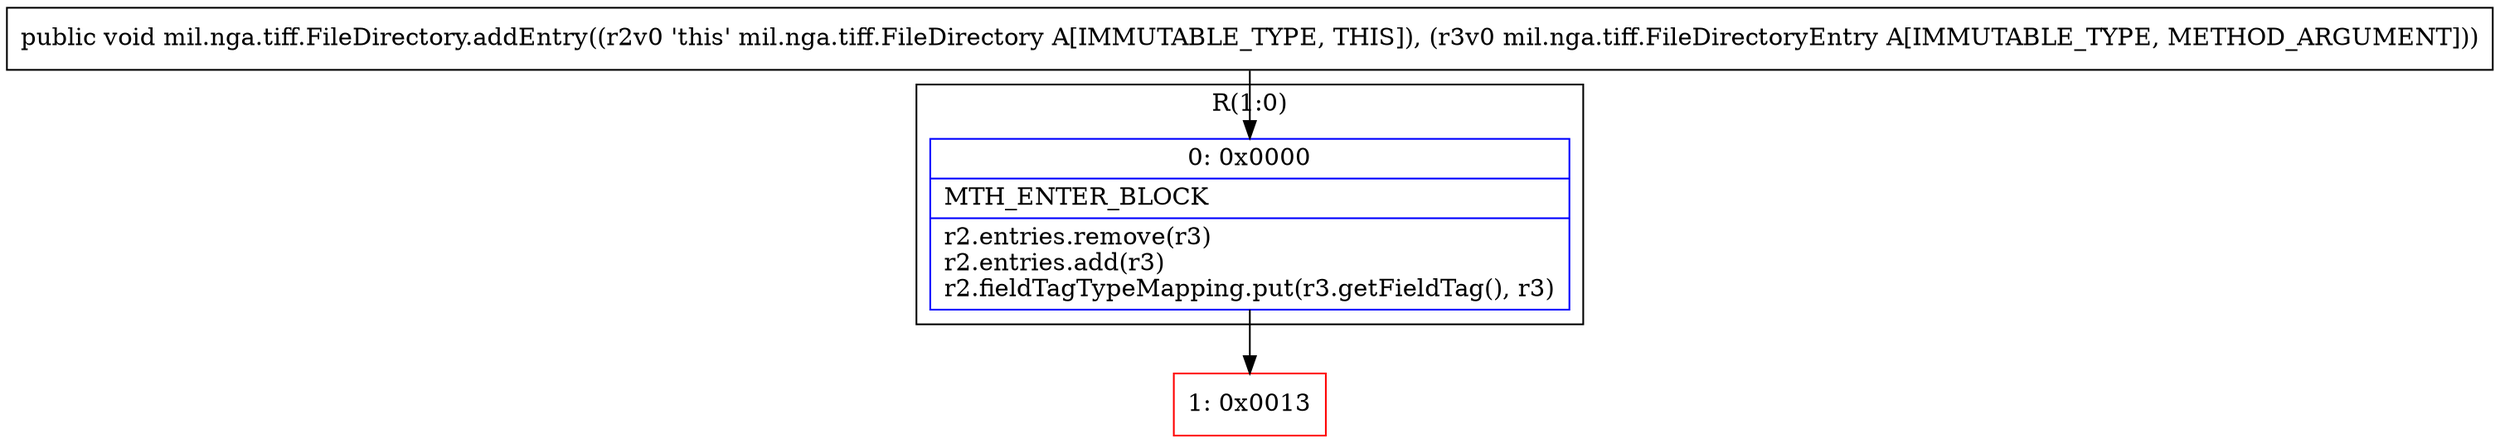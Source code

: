 digraph "CFG formil.nga.tiff.FileDirectory.addEntry(Lmil\/nga\/tiff\/FileDirectoryEntry;)V" {
subgraph cluster_Region_1955249659 {
label = "R(1:0)";
node [shape=record,color=blue];
Node_0 [shape=record,label="{0\:\ 0x0000|MTH_ENTER_BLOCK\l|r2.entries.remove(r3)\lr2.entries.add(r3)\lr2.fieldTagTypeMapping.put(r3.getFieldTag(), r3)\l}"];
}
Node_1 [shape=record,color=red,label="{1\:\ 0x0013}"];
MethodNode[shape=record,label="{public void mil.nga.tiff.FileDirectory.addEntry((r2v0 'this' mil.nga.tiff.FileDirectory A[IMMUTABLE_TYPE, THIS]), (r3v0 mil.nga.tiff.FileDirectoryEntry A[IMMUTABLE_TYPE, METHOD_ARGUMENT])) }"];
MethodNode -> Node_0;
Node_0 -> Node_1;
}

